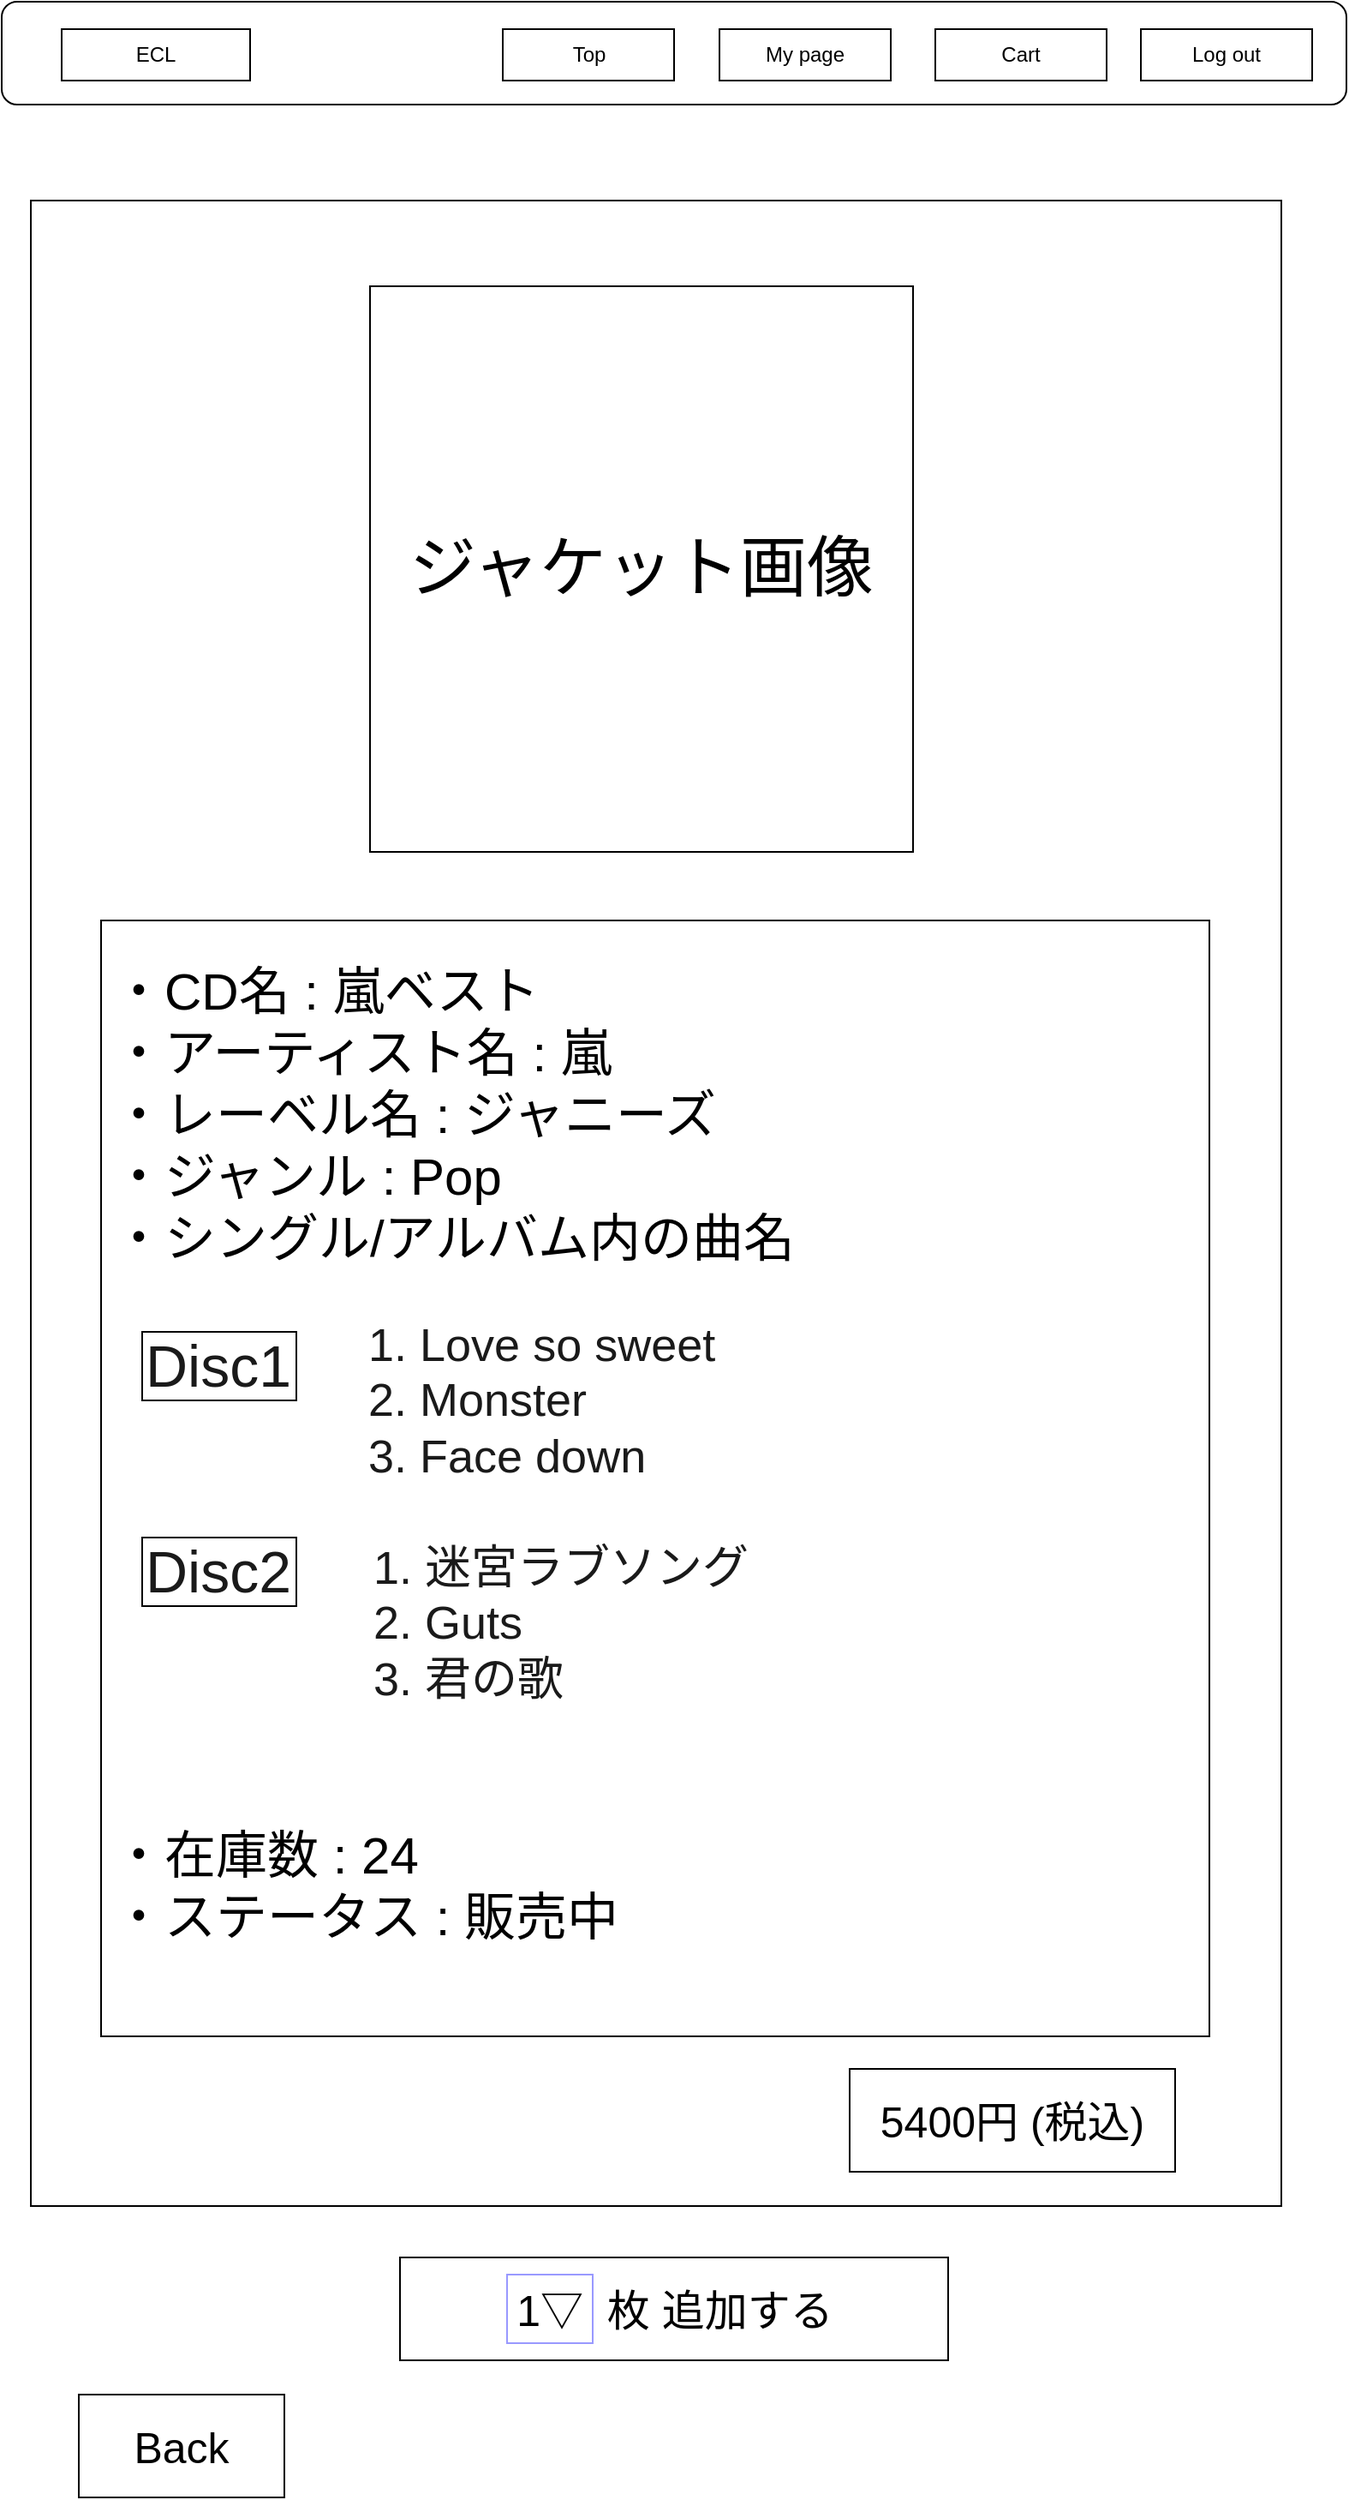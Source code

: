 <mxfile version="10.8.9" type="github"><diagram id="8jeaP6Rzl2V2_nkdzuDP" name="ãã¼ã¸1"><mxGraphModel dx="1200" dy="691" grid="1" gridSize="10" guides="1" tooltips="1" connect="1" arrows="1" fold="1" page="1" pageScale="1" pageWidth="827" pageHeight="1169" math="0" shadow="0"><root><mxCell id="0"/><mxCell id="1" parent="0"/><mxCell id="rbXMx-kqyaIeu1hsT0dI-1" value="" style="rounded=0;whiteSpace=wrap;html=1;" parent="1" vertex="1"><mxGeometry x="42" y="150" width="730" height="1170" as="geometry"/></mxCell><mxCell id="rbXMx-kqyaIeu1hsT0dI-2" value="&lt;font style=&quot;font-size: 39px&quot;&gt;ジャケット画像&lt;/font&gt;" style="rounded=0;whiteSpace=wrap;html=1;" parent="1" vertex="1"><mxGeometry x="240" y="200" width="317" height="330" as="geometry"/></mxCell><mxCell id="rbXMx-kqyaIeu1hsT0dI-3" value="&lt;span style=&quot;font-size: 25px&quot;&gt;1▽&amp;nbsp; 枚 追加する&lt;/span&gt;" style="rounded=0;whiteSpace=wrap;html=1;" parent="1" vertex="1"><mxGeometry x="257.5" y="1350" width="320" height="60" as="geometry"/></mxCell><mxCell id="rbXMx-kqyaIeu1hsT0dI-4" value="" style="rounded=1;whiteSpace=wrap;html=1;" parent="1" vertex="1"><mxGeometry x="25" y="34" width="785" height="60" as="geometry"/></mxCell><mxCell id="rbXMx-kqyaIeu1hsT0dI-5" value="ECL" style="rounded=0;whiteSpace=wrap;html=1;" parent="1" vertex="1"><mxGeometry x="60" y="50" width="110" height="30" as="geometry"/></mxCell><mxCell id="rbXMx-kqyaIeu1hsT0dI-6" value="Top" style="rounded=0;whiteSpace=wrap;html=1;" parent="1" vertex="1"><mxGeometry x="317.5" y="50" width="100" height="30" as="geometry"/></mxCell><mxCell id="rbXMx-kqyaIeu1hsT0dI-7" value="Cart" style="rounded=0;whiteSpace=wrap;html=1;" parent="1" vertex="1"><mxGeometry x="570" y="50" width="100" height="30" as="geometry"/></mxCell><mxCell id="rbXMx-kqyaIeu1hsT0dI-8" value="Log out" style="rounded=0;whiteSpace=wrap;html=1;" parent="1" vertex="1"><mxGeometry x="690" y="50" width="100" height="30" as="geometry"/></mxCell><mxCell id="rbXMx-kqyaIeu1hsT0dI-9" value="My page" style="rounded=0;whiteSpace=wrap;html=1;" parent="1" vertex="1"><mxGeometry x="444" y="50" width="100" height="30" as="geometry"/></mxCell><mxCell id="rbXMx-kqyaIeu1hsT0dI-10" value="&lt;font style=&quot;font-size: 25px&quot;&gt;Back&lt;/font&gt;" style="rounded=0;whiteSpace=wrap;html=1;" parent="1" vertex="1"><mxGeometry x="70" y="1430" width="120" height="60" as="geometry"/></mxCell><mxCell id="rbXMx-kqyaIeu1hsT0dI-11" value="&lt;p style=&quot;line-height: 160%&quot;&gt;&lt;/p&gt;&lt;div style=&quot;text-align: left ; font-size: 30px&quot;&gt;&lt;span&gt;&lt;font style=&quot;font-size: 30px&quot;&gt;・CD名 : 嵐ベスト&amp;nbsp;&lt;/font&gt;&lt;/span&gt;&lt;/div&gt;&lt;div style=&quot;text-align: left ; font-size: 30px&quot;&gt;&lt;span&gt;&lt;font style=&quot;font-size: 30px&quot;&gt;・アーティスト名 : 嵐&lt;/font&gt;&lt;/span&gt;&lt;/div&gt;&lt;div style=&quot;text-align: left ; font-size: 30px&quot;&gt;&lt;span&gt;&lt;font style=&quot;font-size: 30px&quot;&gt;・レーベル名 : ジャニーズ&lt;/font&gt;&lt;/span&gt;&lt;/div&gt;&lt;div style=&quot;text-align: left ; font-size: 30px&quot;&gt;&lt;span&gt;&lt;font style=&quot;font-size: 30px&quot;&gt;・ジャンル : Pop&lt;/font&gt;&lt;/span&gt;&lt;/div&gt;&lt;div style=&quot;text-align: left ; font-size: 30px&quot;&gt;&lt;span&gt;&lt;font style=&quot;font-size: 30px&quot;&gt;・シングル/アルバム内の曲名&lt;/font&gt;&lt;/span&gt;&lt;/div&gt;&lt;div style=&quot;text-align: left ; font-size: 30px&quot;&gt;&lt;span&gt;&lt;font style=&quot;font-size: 30px&quot;&gt;　&lt;/font&gt;&lt;/span&gt;&lt;/div&gt;&lt;div style=&quot;text-align: left ; font-size: 30px&quot;&gt;&lt;br&gt;&lt;/div&gt;&lt;div style=&quot;text-align: left ; font-size: 30px&quot;&gt;&lt;span&gt;&lt;font style=&quot;font-size: 30px&quot;&gt;&lt;br&gt;&lt;/font&gt;&lt;/span&gt;&lt;/div&gt;&lt;div style=&quot;text-align: left ; font-size: 30px&quot;&gt;&lt;span&gt;&lt;font style=&quot;font-size: 30px&quot;&gt;&lt;br&gt;&lt;/font&gt;&lt;/span&gt;&lt;/div&gt;&lt;div style=&quot;text-align: left ; font-size: 30px&quot;&gt;&lt;span&gt;&lt;font style=&quot;font-size: 30px&quot;&gt;&lt;br&gt;&lt;/font&gt;&lt;/span&gt;&lt;/div&gt;&lt;div style=&quot;text-align: left ; font-size: 30px&quot;&gt;&lt;span&gt;&lt;font style=&quot;font-size: 30px&quot;&gt;&amp;nbsp; &amp;nbsp;&amp;nbsp;&lt;/font&gt;&lt;/span&gt;&lt;/div&gt;&lt;div style=&quot;text-align: left ; font-size: 30px&quot;&gt;&lt;span&gt;&lt;font style=&quot;font-size: 30px&quot;&gt;&lt;br&gt;&lt;/font&gt;&lt;/span&gt;&lt;/div&gt;&lt;div style=&quot;text-align: left ; font-size: 30px&quot;&gt;&lt;span&gt;&lt;font style=&quot;font-size: 30px&quot;&gt;&lt;br&gt;&lt;/font&gt;&lt;/span&gt;&lt;/div&gt;&lt;div style=&quot;text-align: left ; font-size: 30px&quot;&gt;&lt;br&gt;&lt;/div&gt;&lt;div style=&quot;text-align: left ; font-size: 30px&quot;&gt;&lt;span&gt;&lt;font style=&quot;font-size: 30px&quot;&gt;・在庫数 : 24&lt;/font&gt;&lt;/span&gt;&lt;/div&gt;&lt;div style=&quot;text-align: left ; font-size: 30px&quot;&gt;&lt;span&gt;&lt;font style=&quot;font-size: 30px&quot;&gt;・ステータス : 販売中&lt;/font&gt;&lt;/span&gt;&lt;/div&gt;&lt;p&gt;&lt;/p&gt;" style="rounded=0;whiteSpace=wrap;html=1;align=left;verticalAlign=top;spacing=7;" parent="1" vertex="1"><mxGeometry x="83" y="570" width="647" height="651" as="geometry"/></mxCell><mxCell id="rbXMx-kqyaIeu1hsT0dI-12" value="&lt;span style=&quot;font-size: 25px&quot;&gt;5400円 (税込)&lt;/span&gt;" style="rounded=0;whiteSpace=wrap;html=1;" parent="1" vertex="1"><mxGeometry x="520" y="1240" width="190" height="60" as="geometry"/></mxCell><mxCell id="DD62Kq2as3iIk4aPJmBO-1" value="Disc1" style="rounded=0;whiteSpace=wrap;html=1;fillColor=none;fontSize=34;fontColor=#1A1A1A;align=left;" vertex="1" parent="1"><mxGeometry x="107" y="810" width="90" height="40" as="geometry"/></mxCell><mxCell id="DD62Kq2as3iIk4aPJmBO-4" value="1. Love so sweet&lt;br style=&quot;font-size: 27px;&quot;&gt;2. Monster&lt;br style=&quot;font-size: 27px;&quot;&gt;3. Face down&lt;br style=&quot;font-size: 27px;&quot;&gt;" style="rounded=1;whiteSpace=wrap;html=1;fillColor=none;fontSize=27;fontColor=#1A1A1A;align=left;strokeColor=none;" vertex="1" parent="1"><mxGeometry x="237" y="820" width="393" height="60" as="geometry"/></mxCell><mxCell id="DD62Kq2as3iIk4aPJmBO-5" value="Disc2" style="rounded=0;whiteSpace=wrap;html=1;fillColor=none;fontSize=34;fontColor=#1A1A1A;align=left;" vertex="1" parent="1"><mxGeometry x="107" y="930" width="90" height="40" as="geometry"/></mxCell><mxCell id="DD62Kq2as3iIk4aPJmBO-6" value="1. 迷宮ラブソング&lt;br style=&quot;font-size: 27px&quot;&gt;2. Guts&lt;br style=&quot;font-size: 27px&quot;&gt;3. 君の歌&lt;br style=&quot;font-size: 27px&quot;&gt;" style="rounded=1;whiteSpace=wrap;html=1;fillColor=none;fontSize=27;fontColor=#1A1A1A;align=left;strokeColor=none;" vertex="1" parent="1"><mxGeometry x="240" y="950" width="393" height="60" as="geometry"/></mxCell><mxCell id="DD62Kq2as3iIk4aPJmBO-7" value="" style="rounded=0;whiteSpace=wrap;html=1;fillColor=none;fontSize=27;fontColor=#1A1A1A;align=left;strokeColor=#9999FF;" vertex="1" parent="1"><mxGeometry x="320" y="1360" width="50" height="40" as="geometry"/></mxCell></root></mxGraphModel></diagram></mxfile>